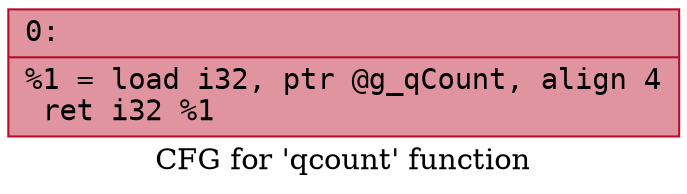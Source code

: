 digraph "CFG for 'qcount' function" {
	label="CFG for 'qcount' function";

	Node0x6000035d26c0 [shape=record,color="#b70d28ff", style=filled, fillcolor="#b70d2870" fontname="Courier",label="{0:\l|  %1 = load i32, ptr @g_qCount, align 4\l  ret i32 %1\l}"];
}
